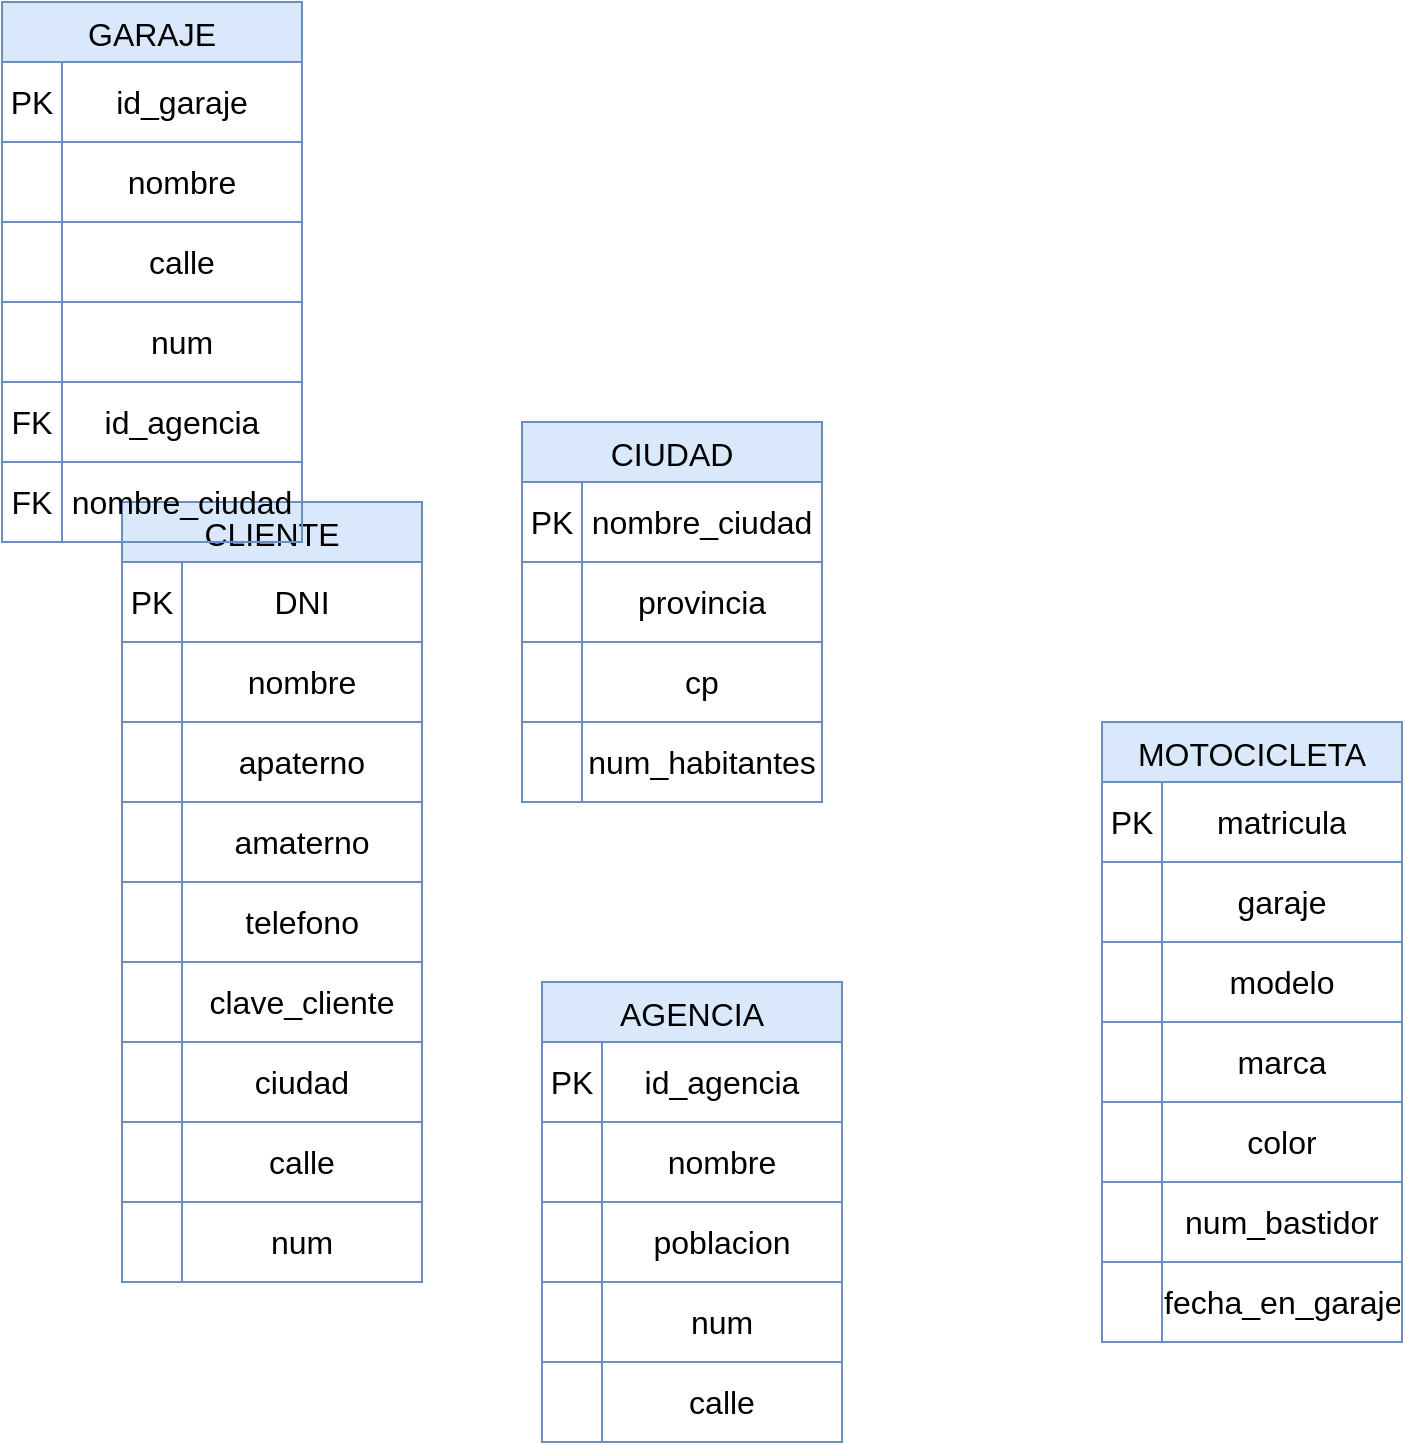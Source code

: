 <mxfile version="21.7.2" type="github">
  <diagram name="Página-1" id="klJtT7mrhGogxHRdhjkD">
    <mxGraphModel dx="2316" dy="1620" grid="1" gridSize="10" guides="1" tooltips="1" connect="1" arrows="1" fold="1" page="1" pageScale="1" pageWidth="1920" pageHeight="1200" math="0" shadow="0">
      <root>
        <mxCell id="0" />
        <mxCell id="1" parent="0" />
        <mxCell id="g3JTMBOIw_Hzrnp8-G4B-1" value="CIUDAD" style="shape=table;startSize=30;container=1;collapsible=0;childLayout=tableLayout;strokeColor=#6c8ebf;fontSize=16;fillColor=#dae8fc;" vertex="1" parent="1">
          <mxGeometry x="80" y="150" width="150" height="190" as="geometry" />
        </mxCell>
        <mxCell id="g3JTMBOIw_Hzrnp8-G4B-2" value="" style="shape=tableRow;horizontal=0;startSize=0;swimlaneHead=0;swimlaneBody=0;strokeColor=inherit;top=0;left=0;bottom=0;right=0;collapsible=0;dropTarget=0;fillColor=none;points=[[0,0.5],[1,0.5]];portConstraint=eastwest;fontSize=16;" vertex="1" parent="g3JTMBOIw_Hzrnp8-G4B-1">
          <mxGeometry y="30" width="150" height="40" as="geometry" />
        </mxCell>
        <mxCell id="g3JTMBOIw_Hzrnp8-G4B-3" value="PK" style="shape=partialRectangle;html=1;whiteSpace=wrap;connectable=0;strokeColor=inherit;overflow=hidden;fillColor=none;top=0;left=0;bottom=0;right=0;pointerEvents=1;fontSize=16;" vertex="1" parent="g3JTMBOIw_Hzrnp8-G4B-2">
          <mxGeometry width="30" height="40" as="geometry">
            <mxRectangle width="30" height="40" as="alternateBounds" />
          </mxGeometry>
        </mxCell>
        <mxCell id="g3JTMBOIw_Hzrnp8-G4B-4" value="nombre_ciudad" style="shape=partialRectangle;html=1;whiteSpace=wrap;connectable=0;strokeColor=inherit;overflow=hidden;fillColor=none;top=0;left=0;bottom=0;right=0;pointerEvents=1;fontSize=16;" vertex="1" parent="g3JTMBOIw_Hzrnp8-G4B-2">
          <mxGeometry x="30" width="120" height="40" as="geometry">
            <mxRectangle width="120" height="40" as="alternateBounds" />
          </mxGeometry>
        </mxCell>
        <mxCell id="g3JTMBOIw_Hzrnp8-G4B-6" value="" style="shape=tableRow;horizontal=0;startSize=0;swimlaneHead=0;swimlaneBody=0;strokeColor=inherit;top=0;left=0;bottom=0;right=0;collapsible=0;dropTarget=0;fillColor=none;points=[[0,0.5],[1,0.5]];portConstraint=eastwest;fontSize=16;" vertex="1" parent="g3JTMBOIw_Hzrnp8-G4B-1">
          <mxGeometry y="70" width="150" height="40" as="geometry" />
        </mxCell>
        <mxCell id="g3JTMBOIw_Hzrnp8-G4B-7" value="" style="shape=partialRectangle;html=1;whiteSpace=wrap;connectable=0;strokeColor=inherit;overflow=hidden;fillColor=none;top=0;left=0;bottom=0;right=0;pointerEvents=1;fontSize=16;" vertex="1" parent="g3JTMBOIw_Hzrnp8-G4B-6">
          <mxGeometry width="30" height="40" as="geometry">
            <mxRectangle width="30" height="40" as="alternateBounds" />
          </mxGeometry>
        </mxCell>
        <mxCell id="g3JTMBOIw_Hzrnp8-G4B-8" value="provincia" style="shape=partialRectangle;html=1;whiteSpace=wrap;connectable=0;strokeColor=inherit;overflow=hidden;fillColor=none;top=0;left=0;bottom=0;right=0;pointerEvents=1;fontSize=16;" vertex="1" parent="g3JTMBOIw_Hzrnp8-G4B-6">
          <mxGeometry x="30" width="120" height="40" as="geometry">
            <mxRectangle width="120" height="40" as="alternateBounds" />
          </mxGeometry>
        </mxCell>
        <mxCell id="g3JTMBOIw_Hzrnp8-G4B-10" value="" style="shape=tableRow;horizontal=0;startSize=0;swimlaneHead=0;swimlaneBody=0;strokeColor=inherit;top=0;left=0;bottom=0;right=0;collapsible=0;dropTarget=0;fillColor=none;points=[[0,0.5],[1,0.5]];portConstraint=eastwest;fontSize=16;" vertex="1" parent="g3JTMBOIw_Hzrnp8-G4B-1">
          <mxGeometry y="110" width="150" height="40" as="geometry" />
        </mxCell>
        <mxCell id="g3JTMBOIw_Hzrnp8-G4B-11" value="" style="shape=partialRectangle;html=1;whiteSpace=wrap;connectable=0;strokeColor=inherit;overflow=hidden;fillColor=none;top=0;left=0;bottom=0;right=0;pointerEvents=1;fontSize=16;" vertex="1" parent="g3JTMBOIw_Hzrnp8-G4B-10">
          <mxGeometry width="30" height="40" as="geometry">
            <mxRectangle width="30" height="40" as="alternateBounds" />
          </mxGeometry>
        </mxCell>
        <mxCell id="g3JTMBOIw_Hzrnp8-G4B-12" value="cp" style="shape=partialRectangle;html=1;whiteSpace=wrap;connectable=0;strokeColor=inherit;overflow=hidden;fillColor=none;top=0;left=0;bottom=0;right=0;pointerEvents=1;fontSize=16;" vertex="1" parent="g3JTMBOIw_Hzrnp8-G4B-10">
          <mxGeometry x="30" width="120" height="40" as="geometry">
            <mxRectangle width="120" height="40" as="alternateBounds" />
          </mxGeometry>
        </mxCell>
        <mxCell id="g3JTMBOIw_Hzrnp8-G4B-14" style="shape=tableRow;horizontal=0;startSize=0;swimlaneHead=0;swimlaneBody=0;strokeColor=inherit;top=0;left=0;bottom=0;right=0;collapsible=0;dropTarget=0;fillColor=none;points=[[0,0.5],[1,0.5]];portConstraint=eastwest;fontSize=16;" vertex="1" parent="g3JTMBOIw_Hzrnp8-G4B-1">
          <mxGeometry y="150" width="150" height="40" as="geometry" />
        </mxCell>
        <mxCell id="g3JTMBOIw_Hzrnp8-G4B-15" style="shape=partialRectangle;html=1;whiteSpace=wrap;connectable=0;strokeColor=inherit;overflow=hidden;fillColor=none;top=0;left=0;bottom=0;right=0;pointerEvents=1;fontSize=16;" vertex="1" parent="g3JTMBOIw_Hzrnp8-G4B-14">
          <mxGeometry width="30" height="40" as="geometry">
            <mxRectangle width="30" height="40" as="alternateBounds" />
          </mxGeometry>
        </mxCell>
        <mxCell id="g3JTMBOIw_Hzrnp8-G4B-16" value="num_habitantes" style="shape=partialRectangle;html=1;whiteSpace=wrap;connectable=0;strokeColor=inherit;overflow=hidden;fillColor=none;top=0;left=0;bottom=0;right=0;pointerEvents=1;fontSize=16;" vertex="1" parent="g3JTMBOIw_Hzrnp8-G4B-14">
          <mxGeometry x="30" width="120" height="40" as="geometry">
            <mxRectangle width="120" height="40" as="alternateBounds" />
          </mxGeometry>
        </mxCell>
        <mxCell id="g3JTMBOIw_Hzrnp8-G4B-30" value="AGENCIA" style="shape=table;startSize=30;container=1;collapsible=0;childLayout=tableLayout;strokeColor=#6c8ebf;fontSize=16;fillColor=#dae8fc;" vertex="1" parent="1">
          <mxGeometry x="90" y="430" width="150" height="230" as="geometry" />
        </mxCell>
        <mxCell id="g3JTMBOIw_Hzrnp8-G4B-31" value="" style="shape=tableRow;horizontal=0;startSize=0;swimlaneHead=0;swimlaneBody=0;strokeColor=inherit;top=0;left=0;bottom=0;right=0;collapsible=0;dropTarget=0;fillColor=none;points=[[0,0.5],[1,0.5]];portConstraint=eastwest;fontSize=16;" vertex="1" parent="g3JTMBOIw_Hzrnp8-G4B-30">
          <mxGeometry y="30" width="150" height="40" as="geometry" />
        </mxCell>
        <mxCell id="g3JTMBOIw_Hzrnp8-G4B-32" value="PK" style="shape=partialRectangle;html=1;whiteSpace=wrap;connectable=0;strokeColor=inherit;overflow=hidden;fillColor=none;top=0;left=0;bottom=0;right=0;pointerEvents=1;fontSize=16;" vertex="1" parent="g3JTMBOIw_Hzrnp8-G4B-31">
          <mxGeometry width="30" height="40" as="geometry">
            <mxRectangle width="30" height="40" as="alternateBounds" />
          </mxGeometry>
        </mxCell>
        <mxCell id="g3JTMBOIw_Hzrnp8-G4B-33" value="id_agencia" style="shape=partialRectangle;html=1;whiteSpace=wrap;connectable=0;strokeColor=inherit;overflow=hidden;fillColor=none;top=0;left=0;bottom=0;right=0;pointerEvents=1;fontSize=16;" vertex="1" parent="g3JTMBOIw_Hzrnp8-G4B-31">
          <mxGeometry x="30" width="120" height="40" as="geometry">
            <mxRectangle width="120" height="40" as="alternateBounds" />
          </mxGeometry>
        </mxCell>
        <mxCell id="g3JTMBOIw_Hzrnp8-G4B-34" value="" style="shape=tableRow;horizontal=0;startSize=0;swimlaneHead=0;swimlaneBody=0;strokeColor=inherit;top=0;left=0;bottom=0;right=0;collapsible=0;dropTarget=0;fillColor=none;points=[[0,0.5],[1,0.5]];portConstraint=eastwest;fontSize=16;" vertex="1" parent="g3JTMBOIw_Hzrnp8-G4B-30">
          <mxGeometry y="70" width="150" height="40" as="geometry" />
        </mxCell>
        <mxCell id="g3JTMBOIw_Hzrnp8-G4B-35" value="" style="shape=partialRectangle;html=1;whiteSpace=wrap;connectable=0;strokeColor=inherit;overflow=hidden;fillColor=none;top=0;left=0;bottom=0;right=0;pointerEvents=1;fontSize=16;" vertex="1" parent="g3JTMBOIw_Hzrnp8-G4B-34">
          <mxGeometry width="30" height="40" as="geometry">
            <mxRectangle width="30" height="40" as="alternateBounds" />
          </mxGeometry>
        </mxCell>
        <mxCell id="g3JTMBOIw_Hzrnp8-G4B-36" value="nombre" style="shape=partialRectangle;html=1;whiteSpace=wrap;connectable=0;strokeColor=inherit;overflow=hidden;fillColor=none;top=0;left=0;bottom=0;right=0;pointerEvents=1;fontSize=16;" vertex="1" parent="g3JTMBOIw_Hzrnp8-G4B-34">
          <mxGeometry x="30" width="120" height="40" as="geometry">
            <mxRectangle width="120" height="40" as="alternateBounds" />
          </mxGeometry>
        </mxCell>
        <mxCell id="g3JTMBOIw_Hzrnp8-G4B-37" value="" style="shape=tableRow;horizontal=0;startSize=0;swimlaneHead=0;swimlaneBody=0;strokeColor=inherit;top=0;left=0;bottom=0;right=0;collapsible=0;dropTarget=0;fillColor=none;points=[[0,0.5],[1,0.5]];portConstraint=eastwest;fontSize=16;" vertex="1" parent="g3JTMBOIw_Hzrnp8-G4B-30">
          <mxGeometry y="110" width="150" height="40" as="geometry" />
        </mxCell>
        <mxCell id="g3JTMBOIw_Hzrnp8-G4B-38" value="" style="shape=partialRectangle;html=1;whiteSpace=wrap;connectable=0;strokeColor=inherit;overflow=hidden;fillColor=none;top=0;left=0;bottom=0;right=0;pointerEvents=1;fontSize=16;" vertex="1" parent="g3JTMBOIw_Hzrnp8-G4B-37">
          <mxGeometry width="30" height="40" as="geometry">
            <mxRectangle width="30" height="40" as="alternateBounds" />
          </mxGeometry>
        </mxCell>
        <mxCell id="g3JTMBOIw_Hzrnp8-G4B-39" value="poblacion" style="shape=partialRectangle;html=1;whiteSpace=wrap;connectable=0;strokeColor=inherit;overflow=hidden;fillColor=none;top=0;left=0;bottom=0;right=0;pointerEvents=1;fontSize=16;" vertex="1" parent="g3JTMBOIw_Hzrnp8-G4B-37">
          <mxGeometry x="30" width="120" height="40" as="geometry">
            <mxRectangle width="120" height="40" as="alternateBounds" />
          </mxGeometry>
        </mxCell>
        <mxCell id="g3JTMBOIw_Hzrnp8-G4B-40" style="shape=tableRow;horizontal=0;startSize=0;swimlaneHead=0;swimlaneBody=0;strokeColor=inherit;top=0;left=0;bottom=0;right=0;collapsible=0;dropTarget=0;fillColor=none;points=[[0,0.5],[1,0.5]];portConstraint=eastwest;fontSize=16;" vertex="1" parent="g3JTMBOIw_Hzrnp8-G4B-30">
          <mxGeometry y="150" width="150" height="40" as="geometry" />
        </mxCell>
        <mxCell id="g3JTMBOIw_Hzrnp8-G4B-41" style="shape=partialRectangle;html=1;whiteSpace=wrap;connectable=0;strokeColor=inherit;overflow=hidden;fillColor=none;top=0;left=0;bottom=0;right=0;pointerEvents=1;fontSize=16;" vertex="1" parent="g3JTMBOIw_Hzrnp8-G4B-40">
          <mxGeometry width="30" height="40" as="geometry">
            <mxRectangle width="30" height="40" as="alternateBounds" />
          </mxGeometry>
        </mxCell>
        <mxCell id="g3JTMBOIw_Hzrnp8-G4B-42" value="num" style="shape=partialRectangle;html=1;whiteSpace=wrap;connectable=0;strokeColor=inherit;overflow=hidden;fillColor=none;top=0;left=0;bottom=0;right=0;pointerEvents=1;fontSize=16;" vertex="1" parent="g3JTMBOIw_Hzrnp8-G4B-40">
          <mxGeometry x="30" width="120" height="40" as="geometry">
            <mxRectangle width="120" height="40" as="alternateBounds" />
          </mxGeometry>
        </mxCell>
        <mxCell id="g3JTMBOIw_Hzrnp8-G4B-43" style="shape=tableRow;horizontal=0;startSize=0;swimlaneHead=0;swimlaneBody=0;strokeColor=inherit;top=0;left=0;bottom=0;right=0;collapsible=0;dropTarget=0;fillColor=none;points=[[0,0.5],[1,0.5]];portConstraint=eastwest;fontSize=16;" vertex="1" parent="g3JTMBOIw_Hzrnp8-G4B-30">
          <mxGeometry y="190" width="150" height="40" as="geometry" />
        </mxCell>
        <mxCell id="g3JTMBOIw_Hzrnp8-G4B-44" style="shape=partialRectangle;html=1;whiteSpace=wrap;connectable=0;strokeColor=inherit;overflow=hidden;fillColor=none;top=0;left=0;bottom=0;right=0;pointerEvents=1;fontSize=16;" vertex="1" parent="g3JTMBOIw_Hzrnp8-G4B-43">
          <mxGeometry width="30" height="40" as="geometry">
            <mxRectangle width="30" height="40" as="alternateBounds" />
          </mxGeometry>
        </mxCell>
        <mxCell id="g3JTMBOIw_Hzrnp8-G4B-45" value="calle" style="shape=partialRectangle;html=1;whiteSpace=wrap;connectable=0;strokeColor=inherit;overflow=hidden;fillColor=none;top=0;left=0;bottom=0;right=0;pointerEvents=1;fontSize=16;" vertex="1" parent="g3JTMBOIw_Hzrnp8-G4B-43">
          <mxGeometry x="30" width="120" height="40" as="geometry">
            <mxRectangle width="120" height="40" as="alternateBounds" />
          </mxGeometry>
        </mxCell>
        <mxCell id="g3JTMBOIw_Hzrnp8-G4B-46" value="CLIENTE" style="shape=table;startSize=30;container=1;collapsible=0;childLayout=tableLayout;strokeColor=#6c8ebf;fontSize=16;fillColor=#dae8fc;" vertex="1" parent="1">
          <mxGeometry x="-120" y="190" width="150" height="390" as="geometry" />
        </mxCell>
        <mxCell id="g3JTMBOIw_Hzrnp8-G4B-47" value="" style="shape=tableRow;horizontal=0;startSize=0;swimlaneHead=0;swimlaneBody=0;strokeColor=inherit;top=0;left=0;bottom=0;right=0;collapsible=0;dropTarget=0;fillColor=none;points=[[0,0.5],[1,0.5]];portConstraint=eastwest;fontSize=16;" vertex="1" parent="g3JTMBOIw_Hzrnp8-G4B-46">
          <mxGeometry y="30" width="150" height="40" as="geometry" />
        </mxCell>
        <mxCell id="g3JTMBOIw_Hzrnp8-G4B-48" value="PK" style="shape=partialRectangle;html=1;whiteSpace=wrap;connectable=0;strokeColor=inherit;overflow=hidden;fillColor=none;top=0;left=0;bottom=0;right=0;pointerEvents=1;fontSize=16;" vertex="1" parent="g3JTMBOIw_Hzrnp8-G4B-47">
          <mxGeometry width="30" height="40" as="geometry">
            <mxRectangle width="30" height="40" as="alternateBounds" />
          </mxGeometry>
        </mxCell>
        <mxCell id="g3JTMBOIw_Hzrnp8-G4B-49" value="DNI" style="shape=partialRectangle;html=1;whiteSpace=wrap;connectable=0;strokeColor=inherit;overflow=hidden;fillColor=none;top=0;left=0;bottom=0;right=0;pointerEvents=1;fontSize=16;" vertex="1" parent="g3JTMBOIw_Hzrnp8-G4B-47">
          <mxGeometry x="30" width="120" height="40" as="geometry">
            <mxRectangle width="120" height="40" as="alternateBounds" />
          </mxGeometry>
        </mxCell>
        <mxCell id="g3JTMBOIw_Hzrnp8-G4B-50" value="" style="shape=tableRow;horizontal=0;startSize=0;swimlaneHead=0;swimlaneBody=0;strokeColor=inherit;top=0;left=0;bottom=0;right=0;collapsible=0;dropTarget=0;fillColor=none;points=[[0,0.5],[1,0.5]];portConstraint=eastwest;fontSize=16;" vertex="1" parent="g3JTMBOIw_Hzrnp8-G4B-46">
          <mxGeometry y="70" width="150" height="40" as="geometry" />
        </mxCell>
        <mxCell id="g3JTMBOIw_Hzrnp8-G4B-51" value="" style="shape=partialRectangle;html=1;whiteSpace=wrap;connectable=0;strokeColor=inherit;overflow=hidden;fillColor=none;top=0;left=0;bottom=0;right=0;pointerEvents=1;fontSize=16;" vertex="1" parent="g3JTMBOIw_Hzrnp8-G4B-50">
          <mxGeometry width="30" height="40" as="geometry">
            <mxRectangle width="30" height="40" as="alternateBounds" />
          </mxGeometry>
        </mxCell>
        <mxCell id="g3JTMBOIw_Hzrnp8-G4B-52" value="nombre" style="shape=partialRectangle;html=1;whiteSpace=wrap;connectable=0;strokeColor=inherit;overflow=hidden;fillColor=none;top=0;left=0;bottom=0;right=0;pointerEvents=1;fontSize=16;" vertex="1" parent="g3JTMBOIw_Hzrnp8-G4B-50">
          <mxGeometry x="30" width="120" height="40" as="geometry">
            <mxRectangle width="120" height="40" as="alternateBounds" />
          </mxGeometry>
        </mxCell>
        <mxCell id="g3JTMBOIw_Hzrnp8-G4B-53" value="" style="shape=tableRow;horizontal=0;startSize=0;swimlaneHead=0;swimlaneBody=0;strokeColor=inherit;top=0;left=0;bottom=0;right=0;collapsible=0;dropTarget=0;fillColor=none;points=[[0,0.5],[1,0.5]];portConstraint=eastwest;fontSize=16;" vertex="1" parent="g3JTMBOIw_Hzrnp8-G4B-46">
          <mxGeometry y="110" width="150" height="40" as="geometry" />
        </mxCell>
        <mxCell id="g3JTMBOIw_Hzrnp8-G4B-54" value="" style="shape=partialRectangle;html=1;whiteSpace=wrap;connectable=0;strokeColor=inherit;overflow=hidden;fillColor=none;top=0;left=0;bottom=0;right=0;pointerEvents=1;fontSize=16;" vertex="1" parent="g3JTMBOIw_Hzrnp8-G4B-53">
          <mxGeometry width="30" height="40" as="geometry">
            <mxRectangle width="30" height="40" as="alternateBounds" />
          </mxGeometry>
        </mxCell>
        <mxCell id="g3JTMBOIw_Hzrnp8-G4B-55" value="apaterno" style="shape=partialRectangle;html=1;whiteSpace=wrap;connectable=0;strokeColor=inherit;overflow=hidden;fillColor=none;top=0;left=0;bottom=0;right=0;pointerEvents=1;fontSize=16;" vertex="1" parent="g3JTMBOIw_Hzrnp8-G4B-53">
          <mxGeometry x="30" width="120" height="40" as="geometry">
            <mxRectangle width="120" height="40" as="alternateBounds" />
          </mxGeometry>
        </mxCell>
        <mxCell id="g3JTMBOIw_Hzrnp8-G4B-56" style="shape=tableRow;horizontal=0;startSize=0;swimlaneHead=0;swimlaneBody=0;strokeColor=inherit;top=0;left=0;bottom=0;right=0;collapsible=0;dropTarget=0;fillColor=none;points=[[0,0.5],[1,0.5]];portConstraint=eastwest;fontSize=16;" vertex="1" parent="g3JTMBOIw_Hzrnp8-G4B-46">
          <mxGeometry y="150" width="150" height="40" as="geometry" />
        </mxCell>
        <mxCell id="g3JTMBOIw_Hzrnp8-G4B-57" style="shape=partialRectangle;html=1;whiteSpace=wrap;connectable=0;strokeColor=inherit;overflow=hidden;fillColor=none;top=0;left=0;bottom=0;right=0;pointerEvents=1;fontSize=16;" vertex="1" parent="g3JTMBOIw_Hzrnp8-G4B-56">
          <mxGeometry width="30" height="40" as="geometry">
            <mxRectangle width="30" height="40" as="alternateBounds" />
          </mxGeometry>
        </mxCell>
        <mxCell id="g3JTMBOIw_Hzrnp8-G4B-58" value="amaterno" style="shape=partialRectangle;html=1;whiteSpace=wrap;connectable=0;strokeColor=inherit;overflow=hidden;fillColor=none;top=0;left=0;bottom=0;right=0;pointerEvents=1;fontSize=16;" vertex="1" parent="g3JTMBOIw_Hzrnp8-G4B-56">
          <mxGeometry x="30" width="120" height="40" as="geometry">
            <mxRectangle width="120" height="40" as="alternateBounds" />
          </mxGeometry>
        </mxCell>
        <mxCell id="g3JTMBOIw_Hzrnp8-G4B-59" style="shape=tableRow;horizontal=0;startSize=0;swimlaneHead=0;swimlaneBody=0;strokeColor=inherit;top=0;left=0;bottom=0;right=0;collapsible=0;dropTarget=0;fillColor=none;points=[[0,0.5],[1,0.5]];portConstraint=eastwest;fontSize=16;" vertex="1" parent="g3JTMBOIw_Hzrnp8-G4B-46">
          <mxGeometry y="190" width="150" height="40" as="geometry" />
        </mxCell>
        <mxCell id="g3JTMBOIw_Hzrnp8-G4B-60" style="shape=partialRectangle;html=1;whiteSpace=wrap;connectable=0;strokeColor=inherit;overflow=hidden;fillColor=none;top=0;left=0;bottom=0;right=0;pointerEvents=1;fontSize=16;" vertex="1" parent="g3JTMBOIw_Hzrnp8-G4B-59">
          <mxGeometry width="30" height="40" as="geometry">
            <mxRectangle width="30" height="40" as="alternateBounds" />
          </mxGeometry>
        </mxCell>
        <mxCell id="g3JTMBOIw_Hzrnp8-G4B-61" value="telefono" style="shape=partialRectangle;html=1;whiteSpace=wrap;connectable=0;strokeColor=inherit;overflow=hidden;fillColor=none;top=0;left=0;bottom=0;right=0;pointerEvents=1;fontSize=16;" vertex="1" parent="g3JTMBOIw_Hzrnp8-G4B-59">
          <mxGeometry x="30" width="120" height="40" as="geometry">
            <mxRectangle width="120" height="40" as="alternateBounds" />
          </mxGeometry>
        </mxCell>
        <mxCell id="g3JTMBOIw_Hzrnp8-G4B-74" style="shape=tableRow;horizontal=0;startSize=0;swimlaneHead=0;swimlaneBody=0;strokeColor=inherit;top=0;left=0;bottom=0;right=0;collapsible=0;dropTarget=0;fillColor=none;points=[[0,0.5],[1,0.5]];portConstraint=eastwest;fontSize=16;" vertex="1" parent="g3JTMBOIw_Hzrnp8-G4B-46">
          <mxGeometry y="230" width="150" height="40" as="geometry" />
        </mxCell>
        <mxCell id="g3JTMBOIw_Hzrnp8-G4B-75" style="shape=partialRectangle;html=1;whiteSpace=wrap;connectable=0;strokeColor=inherit;overflow=hidden;fillColor=none;top=0;left=0;bottom=0;right=0;pointerEvents=1;fontSize=16;" vertex="1" parent="g3JTMBOIw_Hzrnp8-G4B-74">
          <mxGeometry width="30" height="40" as="geometry">
            <mxRectangle width="30" height="40" as="alternateBounds" />
          </mxGeometry>
        </mxCell>
        <mxCell id="g3JTMBOIw_Hzrnp8-G4B-76" value="clave_cliente" style="shape=partialRectangle;html=1;whiteSpace=wrap;connectable=0;strokeColor=inherit;overflow=hidden;fillColor=none;top=0;left=0;bottom=0;right=0;pointerEvents=1;fontSize=16;" vertex="1" parent="g3JTMBOIw_Hzrnp8-G4B-74">
          <mxGeometry x="30" width="120" height="40" as="geometry">
            <mxRectangle width="120" height="40" as="alternateBounds" />
          </mxGeometry>
        </mxCell>
        <mxCell id="g3JTMBOIw_Hzrnp8-G4B-71" style="shape=tableRow;horizontal=0;startSize=0;swimlaneHead=0;swimlaneBody=0;strokeColor=inherit;top=0;left=0;bottom=0;right=0;collapsible=0;dropTarget=0;fillColor=none;points=[[0,0.5],[1,0.5]];portConstraint=eastwest;fontSize=16;" vertex="1" parent="g3JTMBOIw_Hzrnp8-G4B-46">
          <mxGeometry y="270" width="150" height="40" as="geometry" />
        </mxCell>
        <mxCell id="g3JTMBOIw_Hzrnp8-G4B-72" style="shape=partialRectangle;html=1;whiteSpace=wrap;connectable=0;strokeColor=inherit;overflow=hidden;fillColor=none;top=0;left=0;bottom=0;right=0;pointerEvents=1;fontSize=16;" vertex="1" parent="g3JTMBOIw_Hzrnp8-G4B-71">
          <mxGeometry width="30" height="40" as="geometry">
            <mxRectangle width="30" height="40" as="alternateBounds" />
          </mxGeometry>
        </mxCell>
        <mxCell id="g3JTMBOIw_Hzrnp8-G4B-73" value="ciudad" style="shape=partialRectangle;html=1;whiteSpace=wrap;connectable=0;strokeColor=inherit;overflow=hidden;fillColor=none;top=0;left=0;bottom=0;right=0;pointerEvents=1;fontSize=16;" vertex="1" parent="g3JTMBOIw_Hzrnp8-G4B-71">
          <mxGeometry x="30" width="120" height="40" as="geometry">
            <mxRectangle width="120" height="40" as="alternateBounds" />
          </mxGeometry>
        </mxCell>
        <mxCell id="g3JTMBOIw_Hzrnp8-G4B-68" style="shape=tableRow;horizontal=0;startSize=0;swimlaneHead=0;swimlaneBody=0;strokeColor=inherit;top=0;left=0;bottom=0;right=0;collapsible=0;dropTarget=0;fillColor=none;points=[[0,0.5],[1,0.5]];portConstraint=eastwest;fontSize=16;" vertex="1" parent="g3JTMBOIw_Hzrnp8-G4B-46">
          <mxGeometry y="310" width="150" height="40" as="geometry" />
        </mxCell>
        <mxCell id="g3JTMBOIw_Hzrnp8-G4B-69" style="shape=partialRectangle;html=1;whiteSpace=wrap;connectable=0;strokeColor=inherit;overflow=hidden;fillColor=none;top=0;left=0;bottom=0;right=0;pointerEvents=1;fontSize=16;" vertex="1" parent="g3JTMBOIw_Hzrnp8-G4B-68">
          <mxGeometry width="30" height="40" as="geometry">
            <mxRectangle width="30" height="40" as="alternateBounds" />
          </mxGeometry>
        </mxCell>
        <mxCell id="g3JTMBOIw_Hzrnp8-G4B-70" value="calle" style="shape=partialRectangle;html=1;whiteSpace=wrap;connectable=0;strokeColor=inherit;overflow=hidden;fillColor=none;top=0;left=0;bottom=0;right=0;pointerEvents=1;fontSize=16;" vertex="1" parent="g3JTMBOIw_Hzrnp8-G4B-68">
          <mxGeometry x="30" width="120" height="40" as="geometry">
            <mxRectangle width="120" height="40" as="alternateBounds" />
          </mxGeometry>
        </mxCell>
        <mxCell id="g3JTMBOIw_Hzrnp8-G4B-65" style="shape=tableRow;horizontal=0;startSize=0;swimlaneHead=0;swimlaneBody=0;strokeColor=inherit;top=0;left=0;bottom=0;right=0;collapsible=0;dropTarget=0;fillColor=none;points=[[0,0.5],[1,0.5]];portConstraint=eastwest;fontSize=16;" vertex="1" parent="g3JTMBOIw_Hzrnp8-G4B-46">
          <mxGeometry y="350" width="150" height="40" as="geometry" />
        </mxCell>
        <mxCell id="g3JTMBOIw_Hzrnp8-G4B-66" style="shape=partialRectangle;html=1;whiteSpace=wrap;connectable=0;strokeColor=inherit;overflow=hidden;fillColor=none;top=0;left=0;bottom=0;right=0;pointerEvents=1;fontSize=16;" vertex="1" parent="g3JTMBOIw_Hzrnp8-G4B-65">
          <mxGeometry width="30" height="40" as="geometry">
            <mxRectangle width="30" height="40" as="alternateBounds" />
          </mxGeometry>
        </mxCell>
        <mxCell id="g3JTMBOIw_Hzrnp8-G4B-67" value="num" style="shape=partialRectangle;html=1;whiteSpace=wrap;connectable=0;strokeColor=inherit;overflow=hidden;fillColor=none;top=0;left=0;bottom=0;right=0;pointerEvents=1;fontSize=16;" vertex="1" parent="g3JTMBOIw_Hzrnp8-G4B-65">
          <mxGeometry x="30" width="120" height="40" as="geometry">
            <mxRectangle width="120" height="40" as="alternateBounds" />
          </mxGeometry>
        </mxCell>
        <mxCell id="g3JTMBOIw_Hzrnp8-G4B-77" value="MOTOCICLETA" style="shape=table;startSize=30;container=1;collapsible=0;childLayout=tableLayout;strokeColor=#6c8ebf;fontSize=16;fillColor=#dae8fc;" vertex="1" parent="1">
          <mxGeometry x="370" y="300" width="150" height="310" as="geometry" />
        </mxCell>
        <mxCell id="g3JTMBOIw_Hzrnp8-G4B-78" value="" style="shape=tableRow;horizontal=0;startSize=0;swimlaneHead=0;swimlaneBody=0;strokeColor=inherit;top=0;left=0;bottom=0;right=0;collapsible=0;dropTarget=0;fillColor=none;points=[[0,0.5],[1,0.5]];portConstraint=eastwest;fontSize=16;" vertex="1" parent="g3JTMBOIw_Hzrnp8-G4B-77">
          <mxGeometry y="30" width="150" height="40" as="geometry" />
        </mxCell>
        <mxCell id="g3JTMBOIw_Hzrnp8-G4B-79" value="PK" style="shape=partialRectangle;html=1;whiteSpace=wrap;connectable=0;strokeColor=inherit;overflow=hidden;fillColor=none;top=0;left=0;bottom=0;right=0;pointerEvents=1;fontSize=16;" vertex="1" parent="g3JTMBOIw_Hzrnp8-G4B-78">
          <mxGeometry width="30" height="40" as="geometry">
            <mxRectangle width="30" height="40" as="alternateBounds" />
          </mxGeometry>
        </mxCell>
        <mxCell id="g3JTMBOIw_Hzrnp8-G4B-80" value="matricula" style="shape=partialRectangle;html=1;whiteSpace=wrap;connectable=0;strokeColor=inherit;overflow=hidden;fillColor=none;top=0;left=0;bottom=0;right=0;pointerEvents=1;fontSize=16;" vertex="1" parent="g3JTMBOIw_Hzrnp8-G4B-78">
          <mxGeometry x="30" width="120" height="40" as="geometry">
            <mxRectangle width="120" height="40" as="alternateBounds" />
          </mxGeometry>
        </mxCell>
        <mxCell id="g3JTMBOIw_Hzrnp8-G4B-81" value="" style="shape=tableRow;horizontal=0;startSize=0;swimlaneHead=0;swimlaneBody=0;strokeColor=inherit;top=0;left=0;bottom=0;right=0;collapsible=0;dropTarget=0;fillColor=none;points=[[0,0.5],[1,0.5]];portConstraint=eastwest;fontSize=16;" vertex="1" parent="g3JTMBOIw_Hzrnp8-G4B-77">
          <mxGeometry y="70" width="150" height="40" as="geometry" />
        </mxCell>
        <mxCell id="g3JTMBOIw_Hzrnp8-G4B-82" value="" style="shape=partialRectangle;html=1;whiteSpace=wrap;connectable=0;strokeColor=inherit;overflow=hidden;fillColor=none;top=0;left=0;bottom=0;right=0;pointerEvents=1;fontSize=16;" vertex="1" parent="g3JTMBOIw_Hzrnp8-G4B-81">
          <mxGeometry width="30" height="40" as="geometry">
            <mxRectangle width="30" height="40" as="alternateBounds" />
          </mxGeometry>
        </mxCell>
        <mxCell id="g3JTMBOIw_Hzrnp8-G4B-83" value="garaje" style="shape=partialRectangle;html=1;whiteSpace=wrap;connectable=0;strokeColor=inherit;overflow=hidden;fillColor=none;top=0;left=0;bottom=0;right=0;pointerEvents=1;fontSize=16;" vertex="1" parent="g3JTMBOIw_Hzrnp8-G4B-81">
          <mxGeometry x="30" width="120" height="40" as="geometry">
            <mxRectangle width="120" height="40" as="alternateBounds" />
          </mxGeometry>
        </mxCell>
        <mxCell id="g3JTMBOIw_Hzrnp8-G4B-84" value="" style="shape=tableRow;horizontal=0;startSize=0;swimlaneHead=0;swimlaneBody=0;strokeColor=inherit;top=0;left=0;bottom=0;right=0;collapsible=0;dropTarget=0;fillColor=none;points=[[0,0.5],[1,0.5]];portConstraint=eastwest;fontSize=16;" vertex="1" parent="g3JTMBOIw_Hzrnp8-G4B-77">
          <mxGeometry y="110" width="150" height="40" as="geometry" />
        </mxCell>
        <mxCell id="g3JTMBOIw_Hzrnp8-G4B-85" value="" style="shape=partialRectangle;html=1;whiteSpace=wrap;connectable=0;strokeColor=inherit;overflow=hidden;fillColor=none;top=0;left=0;bottom=0;right=0;pointerEvents=1;fontSize=16;" vertex="1" parent="g3JTMBOIw_Hzrnp8-G4B-84">
          <mxGeometry width="30" height="40" as="geometry">
            <mxRectangle width="30" height="40" as="alternateBounds" />
          </mxGeometry>
        </mxCell>
        <mxCell id="g3JTMBOIw_Hzrnp8-G4B-86" value="modelo" style="shape=partialRectangle;html=1;whiteSpace=wrap;connectable=0;strokeColor=inherit;overflow=hidden;fillColor=none;top=0;left=0;bottom=0;right=0;pointerEvents=1;fontSize=16;" vertex="1" parent="g3JTMBOIw_Hzrnp8-G4B-84">
          <mxGeometry x="30" width="120" height="40" as="geometry">
            <mxRectangle width="120" height="40" as="alternateBounds" />
          </mxGeometry>
        </mxCell>
        <mxCell id="g3JTMBOIw_Hzrnp8-G4B-87" style="shape=tableRow;horizontal=0;startSize=0;swimlaneHead=0;swimlaneBody=0;strokeColor=inherit;top=0;left=0;bottom=0;right=0;collapsible=0;dropTarget=0;fillColor=none;points=[[0,0.5],[1,0.5]];portConstraint=eastwest;fontSize=16;" vertex="1" parent="g3JTMBOIw_Hzrnp8-G4B-77">
          <mxGeometry y="150" width="150" height="40" as="geometry" />
        </mxCell>
        <mxCell id="g3JTMBOIw_Hzrnp8-G4B-88" style="shape=partialRectangle;html=1;whiteSpace=wrap;connectable=0;strokeColor=inherit;overflow=hidden;fillColor=none;top=0;left=0;bottom=0;right=0;pointerEvents=1;fontSize=16;" vertex="1" parent="g3JTMBOIw_Hzrnp8-G4B-87">
          <mxGeometry width="30" height="40" as="geometry">
            <mxRectangle width="30" height="40" as="alternateBounds" />
          </mxGeometry>
        </mxCell>
        <mxCell id="g3JTMBOIw_Hzrnp8-G4B-89" value="marca" style="shape=partialRectangle;html=1;whiteSpace=wrap;connectable=0;strokeColor=inherit;overflow=hidden;fillColor=none;top=0;left=0;bottom=0;right=0;pointerEvents=1;fontSize=16;" vertex="1" parent="g3JTMBOIw_Hzrnp8-G4B-87">
          <mxGeometry x="30" width="120" height="40" as="geometry">
            <mxRectangle width="120" height="40" as="alternateBounds" />
          </mxGeometry>
        </mxCell>
        <mxCell id="g3JTMBOIw_Hzrnp8-G4B-90" style="shape=tableRow;horizontal=0;startSize=0;swimlaneHead=0;swimlaneBody=0;strokeColor=inherit;top=0;left=0;bottom=0;right=0;collapsible=0;dropTarget=0;fillColor=none;points=[[0,0.5],[1,0.5]];portConstraint=eastwest;fontSize=16;" vertex="1" parent="g3JTMBOIw_Hzrnp8-G4B-77">
          <mxGeometry y="190" width="150" height="40" as="geometry" />
        </mxCell>
        <mxCell id="g3JTMBOIw_Hzrnp8-G4B-91" style="shape=partialRectangle;html=1;whiteSpace=wrap;connectable=0;strokeColor=inherit;overflow=hidden;fillColor=none;top=0;left=0;bottom=0;right=0;pointerEvents=1;fontSize=16;" vertex="1" parent="g3JTMBOIw_Hzrnp8-G4B-90">
          <mxGeometry width="30" height="40" as="geometry">
            <mxRectangle width="30" height="40" as="alternateBounds" />
          </mxGeometry>
        </mxCell>
        <mxCell id="g3JTMBOIw_Hzrnp8-G4B-92" value="color" style="shape=partialRectangle;html=1;whiteSpace=wrap;connectable=0;strokeColor=inherit;overflow=hidden;fillColor=none;top=0;left=0;bottom=0;right=0;pointerEvents=1;fontSize=16;" vertex="1" parent="g3JTMBOIw_Hzrnp8-G4B-90">
          <mxGeometry x="30" width="120" height="40" as="geometry">
            <mxRectangle width="120" height="40" as="alternateBounds" />
          </mxGeometry>
        </mxCell>
        <mxCell id="g3JTMBOIw_Hzrnp8-G4B-93" style="shape=tableRow;horizontal=0;startSize=0;swimlaneHead=0;swimlaneBody=0;strokeColor=inherit;top=0;left=0;bottom=0;right=0;collapsible=0;dropTarget=0;fillColor=none;points=[[0,0.5],[1,0.5]];portConstraint=eastwest;fontSize=16;" vertex="1" parent="g3JTMBOIw_Hzrnp8-G4B-77">
          <mxGeometry y="230" width="150" height="40" as="geometry" />
        </mxCell>
        <mxCell id="g3JTMBOIw_Hzrnp8-G4B-94" style="shape=partialRectangle;html=1;whiteSpace=wrap;connectable=0;strokeColor=inherit;overflow=hidden;fillColor=none;top=0;left=0;bottom=0;right=0;pointerEvents=1;fontSize=16;" vertex="1" parent="g3JTMBOIw_Hzrnp8-G4B-93">
          <mxGeometry width="30" height="40" as="geometry">
            <mxRectangle width="30" height="40" as="alternateBounds" />
          </mxGeometry>
        </mxCell>
        <mxCell id="g3JTMBOIw_Hzrnp8-G4B-95" value="num_bastidor" style="shape=partialRectangle;html=1;whiteSpace=wrap;connectable=0;strokeColor=inherit;overflow=hidden;fillColor=none;top=0;left=0;bottom=0;right=0;pointerEvents=1;fontSize=16;" vertex="1" parent="g3JTMBOIw_Hzrnp8-G4B-93">
          <mxGeometry x="30" width="120" height="40" as="geometry">
            <mxRectangle width="120" height="40" as="alternateBounds" />
          </mxGeometry>
        </mxCell>
        <mxCell id="g3JTMBOIw_Hzrnp8-G4B-96" style="shape=tableRow;horizontal=0;startSize=0;swimlaneHead=0;swimlaneBody=0;strokeColor=inherit;top=0;left=0;bottom=0;right=0;collapsible=0;dropTarget=0;fillColor=none;points=[[0,0.5],[1,0.5]];portConstraint=eastwest;fontSize=16;" vertex="1" parent="g3JTMBOIw_Hzrnp8-G4B-77">
          <mxGeometry y="270" width="150" height="40" as="geometry" />
        </mxCell>
        <mxCell id="g3JTMBOIw_Hzrnp8-G4B-97" style="shape=partialRectangle;html=1;whiteSpace=wrap;connectable=0;strokeColor=inherit;overflow=hidden;fillColor=none;top=0;left=0;bottom=0;right=0;pointerEvents=1;fontSize=16;" vertex="1" parent="g3JTMBOIw_Hzrnp8-G4B-96">
          <mxGeometry width="30" height="40" as="geometry">
            <mxRectangle width="30" height="40" as="alternateBounds" />
          </mxGeometry>
        </mxCell>
        <mxCell id="g3JTMBOIw_Hzrnp8-G4B-98" value="fecha_en_garaje" style="shape=partialRectangle;html=1;whiteSpace=wrap;connectable=0;strokeColor=inherit;overflow=hidden;fillColor=none;top=0;left=0;bottom=0;right=0;pointerEvents=1;fontSize=16;" vertex="1" parent="g3JTMBOIw_Hzrnp8-G4B-96">
          <mxGeometry x="30" width="120" height="40" as="geometry">
            <mxRectangle width="120" height="40" as="alternateBounds" />
          </mxGeometry>
        </mxCell>
        <mxCell id="g3JTMBOIw_Hzrnp8-G4B-105" value="GARAJE" style="shape=table;startSize=30;container=1;collapsible=0;childLayout=tableLayout;strokeColor=#6c8ebf;fontSize=16;fillColor=#dae8fc;" vertex="1" parent="1">
          <mxGeometry x="-180" y="-60" width="150" height="270" as="geometry" />
        </mxCell>
        <mxCell id="g3JTMBOIw_Hzrnp8-G4B-106" value="" style="shape=tableRow;horizontal=0;startSize=0;swimlaneHead=0;swimlaneBody=0;strokeColor=inherit;top=0;left=0;bottom=0;right=0;collapsible=0;dropTarget=0;fillColor=none;points=[[0,0.5],[1,0.5]];portConstraint=eastwest;fontSize=16;" vertex="1" parent="g3JTMBOIw_Hzrnp8-G4B-105">
          <mxGeometry y="30" width="150" height="40" as="geometry" />
        </mxCell>
        <mxCell id="g3JTMBOIw_Hzrnp8-G4B-107" value="PK" style="shape=partialRectangle;html=1;whiteSpace=wrap;connectable=0;strokeColor=inherit;overflow=hidden;fillColor=none;top=0;left=0;bottom=0;right=0;pointerEvents=1;fontSize=16;" vertex="1" parent="g3JTMBOIw_Hzrnp8-G4B-106">
          <mxGeometry width="30" height="40" as="geometry">
            <mxRectangle width="30" height="40" as="alternateBounds" />
          </mxGeometry>
        </mxCell>
        <mxCell id="g3JTMBOIw_Hzrnp8-G4B-108" value="id_garaje" style="shape=partialRectangle;html=1;whiteSpace=wrap;connectable=0;strokeColor=inherit;overflow=hidden;fillColor=none;top=0;left=0;bottom=0;right=0;pointerEvents=1;fontSize=16;" vertex="1" parent="g3JTMBOIw_Hzrnp8-G4B-106">
          <mxGeometry x="30" width="120" height="40" as="geometry">
            <mxRectangle width="120" height="40" as="alternateBounds" />
          </mxGeometry>
        </mxCell>
        <mxCell id="g3JTMBOIw_Hzrnp8-G4B-109" value="" style="shape=tableRow;horizontal=0;startSize=0;swimlaneHead=0;swimlaneBody=0;strokeColor=inherit;top=0;left=0;bottom=0;right=0;collapsible=0;dropTarget=0;fillColor=none;points=[[0,0.5],[1,0.5]];portConstraint=eastwest;fontSize=16;" vertex="1" parent="g3JTMBOIw_Hzrnp8-G4B-105">
          <mxGeometry y="70" width="150" height="40" as="geometry" />
        </mxCell>
        <mxCell id="g3JTMBOIw_Hzrnp8-G4B-110" value="" style="shape=partialRectangle;html=1;whiteSpace=wrap;connectable=0;strokeColor=inherit;overflow=hidden;fillColor=none;top=0;left=0;bottom=0;right=0;pointerEvents=1;fontSize=16;" vertex="1" parent="g3JTMBOIw_Hzrnp8-G4B-109">
          <mxGeometry width="30" height="40" as="geometry">
            <mxRectangle width="30" height="40" as="alternateBounds" />
          </mxGeometry>
        </mxCell>
        <mxCell id="g3JTMBOIw_Hzrnp8-G4B-111" value="nombre" style="shape=partialRectangle;html=1;whiteSpace=wrap;connectable=0;strokeColor=inherit;overflow=hidden;fillColor=none;top=0;left=0;bottom=0;right=0;pointerEvents=1;fontSize=16;" vertex="1" parent="g3JTMBOIw_Hzrnp8-G4B-109">
          <mxGeometry x="30" width="120" height="40" as="geometry">
            <mxRectangle width="120" height="40" as="alternateBounds" />
          </mxGeometry>
        </mxCell>
        <mxCell id="g3JTMBOIw_Hzrnp8-G4B-112" value="" style="shape=tableRow;horizontal=0;startSize=0;swimlaneHead=0;swimlaneBody=0;strokeColor=inherit;top=0;left=0;bottom=0;right=0;collapsible=0;dropTarget=0;fillColor=none;points=[[0,0.5],[1,0.5]];portConstraint=eastwest;fontSize=16;" vertex="1" parent="g3JTMBOIw_Hzrnp8-G4B-105">
          <mxGeometry y="110" width="150" height="40" as="geometry" />
        </mxCell>
        <mxCell id="g3JTMBOIw_Hzrnp8-G4B-113" value="" style="shape=partialRectangle;html=1;whiteSpace=wrap;connectable=0;strokeColor=inherit;overflow=hidden;fillColor=none;top=0;left=0;bottom=0;right=0;pointerEvents=1;fontSize=16;" vertex="1" parent="g3JTMBOIw_Hzrnp8-G4B-112">
          <mxGeometry width="30" height="40" as="geometry">
            <mxRectangle width="30" height="40" as="alternateBounds" />
          </mxGeometry>
        </mxCell>
        <mxCell id="g3JTMBOIw_Hzrnp8-G4B-114" value="calle" style="shape=partialRectangle;html=1;whiteSpace=wrap;connectable=0;strokeColor=inherit;overflow=hidden;fillColor=none;top=0;left=0;bottom=0;right=0;pointerEvents=1;fontSize=16;" vertex="1" parent="g3JTMBOIw_Hzrnp8-G4B-112">
          <mxGeometry x="30" width="120" height="40" as="geometry">
            <mxRectangle width="120" height="40" as="alternateBounds" />
          </mxGeometry>
        </mxCell>
        <mxCell id="g3JTMBOIw_Hzrnp8-G4B-115" style="shape=tableRow;horizontal=0;startSize=0;swimlaneHead=0;swimlaneBody=0;strokeColor=inherit;top=0;left=0;bottom=0;right=0;collapsible=0;dropTarget=0;fillColor=none;points=[[0,0.5],[1,0.5]];portConstraint=eastwest;fontSize=16;" vertex="1" parent="g3JTMBOIw_Hzrnp8-G4B-105">
          <mxGeometry y="150" width="150" height="40" as="geometry" />
        </mxCell>
        <mxCell id="g3JTMBOIw_Hzrnp8-G4B-116" style="shape=partialRectangle;html=1;whiteSpace=wrap;connectable=0;strokeColor=inherit;overflow=hidden;fillColor=none;top=0;left=0;bottom=0;right=0;pointerEvents=1;fontSize=16;" vertex="1" parent="g3JTMBOIw_Hzrnp8-G4B-115">
          <mxGeometry width="30" height="40" as="geometry">
            <mxRectangle width="30" height="40" as="alternateBounds" />
          </mxGeometry>
        </mxCell>
        <mxCell id="g3JTMBOIw_Hzrnp8-G4B-117" value="num" style="shape=partialRectangle;html=1;whiteSpace=wrap;connectable=0;strokeColor=inherit;overflow=hidden;fillColor=none;top=0;left=0;bottom=0;right=0;pointerEvents=1;fontSize=16;" vertex="1" parent="g3JTMBOIw_Hzrnp8-G4B-115">
          <mxGeometry x="30" width="120" height="40" as="geometry">
            <mxRectangle width="120" height="40" as="alternateBounds" />
          </mxGeometry>
        </mxCell>
        <mxCell id="g3JTMBOIw_Hzrnp8-G4B-118" style="shape=tableRow;horizontal=0;startSize=0;swimlaneHead=0;swimlaneBody=0;strokeColor=inherit;top=0;left=0;bottom=0;right=0;collapsible=0;dropTarget=0;fillColor=none;points=[[0,0.5],[1,0.5]];portConstraint=eastwest;fontSize=16;" vertex="1" parent="g3JTMBOIw_Hzrnp8-G4B-105">
          <mxGeometry y="190" width="150" height="40" as="geometry" />
        </mxCell>
        <mxCell id="g3JTMBOIw_Hzrnp8-G4B-119" value="FK" style="shape=partialRectangle;html=1;whiteSpace=wrap;connectable=0;strokeColor=inherit;overflow=hidden;fillColor=none;top=0;left=0;bottom=0;right=0;pointerEvents=1;fontSize=16;" vertex="1" parent="g3JTMBOIw_Hzrnp8-G4B-118">
          <mxGeometry width="30" height="40" as="geometry">
            <mxRectangle width="30" height="40" as="alternateBounds" />
          </mxGeometry>
        </mxCell>
        <mxCell id="g3JTMBOIw_Hzrnp8-G4B-120" value="id_agencia" style="shape=partialRectangle;html=1;whiteSpace=wrap;connectable=0;strokeColor=inherit;overflow=hidden;fillColor=none;top=0;left=0;bottom=0;right=0;pointerEvents=1;fontSize=16;" vertex="1" parent="g3JTMBOIw_Hzrnp8-G4B-118">
          <mxGeometry x="30" width="120" height="40" as="geometry">
            <mxRectangle width="120" height="40" as="alternateBounds" />
          </mxGeometry>
        </mxCell>
        <mxCell id="g3JTMBOIw_Hzrnp8-G4B-121" style="shape=tableRow;horizontal=0;startSize=0;swimlaneHead=0;swimlaneBody=0;strokeColor=inherit;top=0;left=0;bottom=0;right=0;collapsible=0;dropTarget=0;fillColor=none;points=[[0,0.5],[1,0.5]];portConstraint=eastwest;fontSize=16;" vertex="1" parent="g3JTMBOIw_Hzrnp8-G4B-105">
          <mxGeometry y="230" width="150" height="40" as="geometry" />
        </mxCell>
        <mxCell id="g3JTMBOIw_Hzrnp8-G4B-122" value="FK" style="shape=partialRectangle;html=1;whiteSpace=wrap;connectable=0;strokeColor=inherit;overflow=hidden;fillColor=none;top=0;left=0;bottom=0;right=0;pointerEvents=1;fontSize=16;" vertex="1" parent="g3JTMBOIw_Hzrnp8-G4B-121">
          <mxGeometry width="30" height="40" as="geometry">
            <mxRectangle width="30" height="40" as="alternateBounds" />
          </mxGeometry>
        </mxCell>
        <mxCell id="g3JTMBOIw_Hzrnp8-G4B-123" value="nombre_ciudad" style="shape=partialRectangle;html=1;whiteSpace=wrap;connectable=0;strokeColor=inherit;overflow=hidden;fillColor=none;top=0;left=0;bottom=0;right=0;pointerEvents=1;fontSize=16;" vertex="1" parent="g3JTMBOIw_Hzrnp8-G4B-121">
          <mxGeometry x="30" width="120" height="40" as="geometry">
            <mxRectangle width="120" height="40" as="alternateBounds" />
          </mxGeometry>
        </mxCell>
      </root>
    </mxGraphModel>
  </diagram>
</mxfile>
